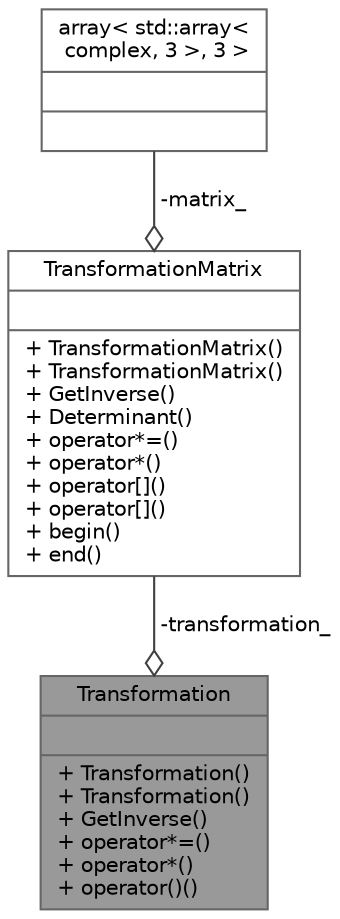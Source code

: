 digraph "Transformation"
{
 // LATEX_PDF_SIZE
  bgcolor="transparent";
  edge [fontname=Helvetica,fontsize=10,labelfontname=Helvetica,labelfontsize=10];
  node [fontname=Helvetica,fontsize=10,shape=box,height=0.2,width=0.9];
  Node1 [shape=record,label="{Transformation\n||+ Transformation()\l+ Transformation()\l+ GetInverse()\l+ operator*=()\l+ operator*()\l+ operator()()\l}",height=0.2,width=0.4,color="gray40", fillcolor="grey60", style="filled", fontcolor="black",tooltip="Class to save and do homography."];
  Node2 -> Node1 [color="grey25",style="solid",label=" -transformation_" ,arrowhead="odiamond"];
  Node2 [shape=record,label="{TransformationMatrix\n||+ TransformationMatrix()\l+ TransformationMatrix()\l+ GetInverse()\l+ Determinant()\l+ operator*=()\l+ operator*()\l+ operator[]()\l+ operator[]()\l+ begin()\l+ end()\l}",height=0.2,width=0.4,color="gray40", fillcolor="white", style="filled",URL="$class_transformation_matrix.html",tooltip=" "];
  Node3 -> Node2 [color="grey25",style="solid",label=" -matrix_" ,arrowhead="odiamond"];
  Node3 [shape=record,label="{array\< std::array\<\l complex, 3 \>, 3 \>\n||}",height=0.2,width=0.4,color="gray40", fillcolor="white", style="filled",tooltip=" "];
}
